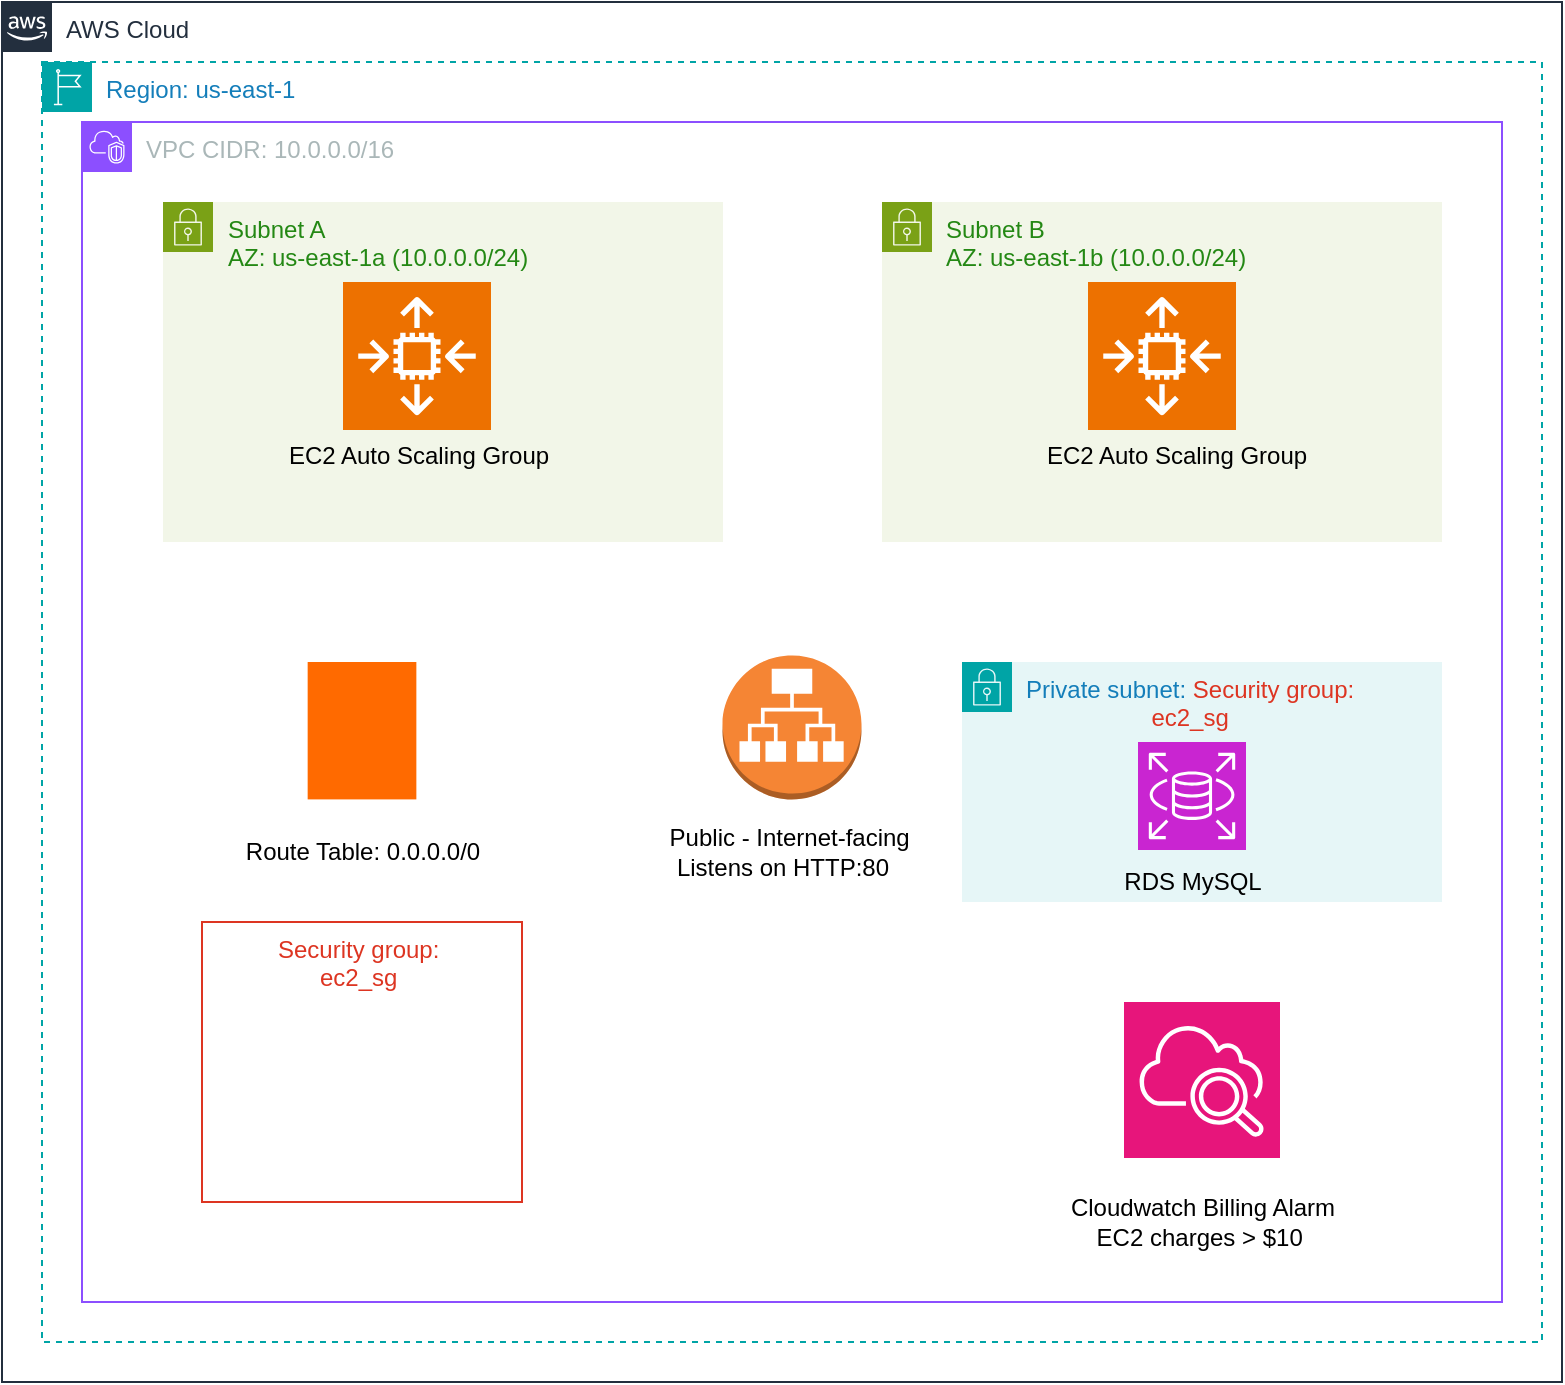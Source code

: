 <mxfile version="27.2.0">
  <diagram name="Page-1" id="y02C1Spldfg-LODT__2Q">
    <mxGraphModel dx="1301" dy="840" grid="1" gridSize="10" guides="1" tooltips="1" connect="1" arrows="1" fold="1" page="1" pageScale="1" pageWidth="850" pageHeight="1100" math="0" shadow="0">
      <root>
        <mxCell id="0" />
        <mxCell id="1" parent="0" />
        <mxCell id="PCfwFBIUofbuAxxBkB8--1" value="AWS Cloud" style="points=[[0,0],[0.25,0],[0.5,0],[0.75,0],[1,0],[1,0.25],[1,0.5],[1,0.75],[1,1],[0.75,1],[0.5,1],[0.25,1],[0,1],[0,0.75],[0,0.5],[0,0.25]];outlineConnect=0;gradientColor=none;html=1;whiteSpace=wrap;fontSize=12;fontStyle=0;container=1;pointerEvents=0;collapsible=0;recursiveResize=0;shape=mxgraph.aws4.group;grIcon=mxgraph.aws4.group_aws_cloud_alt;strokeColor=#232F3E;fillColor=none;verticalAlign=top;align=left;spacingLeft=30;fontColor=#232F3E;dashed=0;" vertex="1" parent="1">
          <mxGeometry x="20" y="20" width="780" height="690" as="geometry" />
        </mxCell>
        <mxCell id="PCfwFBIUofbuAxxBkB8--2" value="Region: us-east-1" style="points=[[0,0],[0.25,0],[0.5,0],[0.75,0],[1,0],[1,0.25],[1,0.5],[1,0.75],[1,1],[0.75,1],[0.5,1],[0.25,1],[0,1],[0,0.75],[0,0.5],[0,0.25]];outlineConnect=0;gradientColor=none;html=1;whiteSpace=wrap;fontSize=12;fontStyle=0;container=1;pointerEvents=0;collapsible=0;recursiveResize=0;shape=mxgraph.aws4.group;grIcon=mxgraph.aws4.group_region;strokeColor=#00A4A6;fillColor=none;verticalAlign=top;align=left;spacingLeft=30;fontColor=#147EBA;dashed=1;" vertex="1" parent="1">
          <mxGeometry x="40" y="50" width="750" height="640" as="geometry" />
        </mxCell>
        <mxCell id="PCfwFBIUofbuAxxBkB8--3" value="VPC&amp;nbsp;CIDR: 10.0.0.0/16&amp;nbsp;&amp;nbsp;" style="points=[[0,0],[0.25,0],[0.5,0],[0.75,0],[1,0],[1,0.25],[1,0.5],[1,0.75],[1,1],[0.75,1],[0.5,1],[0.25,1],[0,1],[0,0.75],[0,0.5],[0,0.25]];outlineConnect=0;gradientColor=none;html=1;whiteSpace=wrap;fontSize=12;fontStyle=0;container=1;pointerEvents=0;collapsible=0;recursiveResize=0;shape=mxgraph.aws4.group;grIcon=mxgraph.aws4.group_vpc2;strokeColor=#8C4FFF;fillColor=none;verticalAlign=top;align=left;spacingLeft=30;fontColor=#AAB7B8;dashed=0;" vertex="1" parent="PCfwFBIUofbuAxxBkB8--2">
          <mxGeometry x="20" y="30" width="710" height="590" as="geometry" />
        </mxCell>
        <mxCell id="PCfwFBIUofbuAxxBkB8--5" value="Subnet A&lt;div&gt;AZ: us-east-1a (10.0.0.0/24)&amp;nbsp; &amp;nbsp; &amp;nbsp;&lt;/div&gt;" style="points=[[0,0],[0.25,0],[0.5,0],[0.75,0],[1,0],[1,0.25],[1,0.5],[1,0.75],[1,1],[0.75,1],[0.5,1],[0.25,1],[0,1],[0,0.75],[0,0.5],[0,0.25]];outlineConnect=0;gradientColor=none;html=1;whiteSpace=wrap;fontSize=12;fontStyle=0;container=1;pointerEvents=0;collapsible=0;recursiveResize=0;shape=mxgraph.aws4.group;grIcon=mxgraph.aws4.group_security_group;grStroke=0;strokeColor=#7AA116;fillColor=#F2F6E8;verticalAlign=top;align=left;spacingLeft=30;fontColor=#248814;dashed=0;" vertex="1" parent="PCfwFBIUofbuAxxBkB8--3">
          <mxGeometry x="40.5" y="40" width="280" height="170" as="geometry" />
        </mxCell>
        <mxCell id="PCfwFBIUofbuAxxBkB8--11" value="" style="sketch=0;points=[[0,0,0],[0.25,0,0],[0.5,0,0],[0.75,0,0],[1,0,0],[0,1,0],[0.25,1,0],[0.5,1,0],[0.75,1,0],[1,1,0],[0,0.25,0],[0,0.5,0],[0,0.75,0],[1,0.25,0],[1,0.5,0],[1,0.75,0]];outlineConnect=0;fontColor=#232F3E;fillColor=#ED7100;strokeColor=#ffffff;dashed=0;verticalLabelPosition=bottom;verticalAlign=top;align=center;html=1;fontSize=12;fontStyle=0;aspect=fixed;shape=mxgraph.aws4.resourceIcon;resIcon=mxgraph.aws4.auto_scaling2;" vertex="1" parent="PCfwFBIUofbuAxxBkB8--5">
          <mxGeometry x="90" y="40" width="74" height="74" as="geometry" />
        </mxCell>
        <mxCell id="PCfwFBIUofbuAxxBkB8--19" value="EC2 Auto Scaling Group&lt;div&gt;&lt;br&gt;&lt;/div&gt;" style="text;html=1;align=center;verticalAlign=middle;resizable=0;points=[];autosize=1;strokeColor=none;fillColor=none;" vertex="1" parent="PCfwFBIUofbuAxxBkB8--5">
          <mxGeometry x="52" y="114" width="150" height="40" as="geometry" />
        </mxCell>
        <mxCell id="PCfwFBIUofbuAxxBkB8--10" value="Subnet B&lt;div&gt;AZ: us-east-1b&amp;nbsp;&lt;span style=&quot;background-color: transparent; color: light-dark(rgb(36, 136, 20), rgb(85, 171, 71));&quot;&gt;(10.0.0.0/24)&amp;nbsp;&lt;/span&gt;&lt;/div&gt;" style="points=[[0,0],[0.25,0],[0.5,0],[0.75,0],[1,0],[1,0.25],[1,0.5],[1,0.75],[1,1],[0.75,1],[0.5,1],[0.25,1],[0,1],[0,0.75],[0,0.5],[0,0.25]];outlineConnect=0;gradientColor=none;html=1;whiteSpace=wrap;fontSize=12;fontStyle=0;container=1;pointerEvents=0;collapsible=0;recursiveResize=0;shape=mxgraph.aws4.group;grIcon=mxgraph.aws4.group_security_group;grStroke=0;strokeColor=#7AA116;fillColor=#F2F6E8;verticalAlign=top;align=left;spacingLeft=30;fontColor=#248814;dashed=0;" vertex="1" parent="PCfwFBIUofbuAxxBkB8--3">
          <mxGeometry x="400" y="40" width="280" height="170" as="geometry" />
        </mxCell>
        <mxCell id="PCfwFBIUofbuAxxBkB8--12" value="" style="sketch=0;points=[[0,0,0],[0.25,0,0],[0.5,0,0],[0.75,0,0],[1,0,0],[0,1,0],[0.25,1,0],[0.5,1,0],[0.75,1,0],[1,1,0],[0,0.25,0],[0,0.5,0],[0,0.75,0],[1,0.25,0],[1,0.5,0],[1,0.75,0]];outlineConnect=0;fontColor=#232F3E;fillColor=#ED7100;strokeColor=#ffffff;dashed=0;verticalLabelPosition=bottom;verticalAlign=top;align=center;html=1;fontSize=12;fontStyle=0;aspect=fixed;shape=mxgraph.aws4.resourceIcon;resIcon=mxgraph.aws4.auto_scaling2;" vertex="1" parent="PCfwFBIUofbuAxxBkB8--10">
          <mxGeometry x="103" y="40" width="74" height="74" as="geometry" />
        </mxCell>
        <mxCell id="PCfwFBIUofbuAxxBkB8--26" value="EC2 Auto Scaling Group&lt;div&gt;&lt;br&gt;&lt;/div&gt;" style="text;html=1;align=center;verticalAlign=middle;resizable=0;points=[];autosize=1;strokeColor=none;fillColor=none;" vertex="1" parent="PCfwFBIUofbuAxxBkB8--10">
          <mxGeometry x="72" y="114" width="150" height="40" as="geometry" />
        </mxCell>
        <mxCell id="PCfwFBIUofbuAxxBkB8--13" value="" style="outlineConnect=0;dashed=0;verticalLabelPosition=bottom;verticalAlign=top;align=center;html=1;shape=mxgraph.aws3.application_load_balancer;fillColor=#F58534;gradientColor=none;" vertex="1" parent="PCfwFBIUofbuAxxBkB8--3">
          <mxGeometry x="320.25" y="266.7" width="69.5" height="72" as="geometry" />
        </mxCell>
        <mxCell id="PCfwFBIUofbuAxxBkB8--14" value="" style="points=[];aspect=fixed;html=1;align=center;shadow=0;dashed=0;fillColor=#FF6A00;strokeColor=none;shape=mxgraph.alibaba_cloud.route_table;" vertex="1" parent="PCfwFBIUofbuAxxBkB8--3">
          <mxGeometry x="112.83" y="270.0" width="54.35" height="68.7" as="geometry" />
        </mxCell>
        <mxCell id="PCfwFBIUofbuAxxBkB8--15" value="Security group:&amp;nbsp;&lt;div&gt;ec2_sg&amp;nbsp;&lt;/div&gt;" style="fillColor=none;strokeColor=#DD3522;verticalAlign=top;fontStyle=0;fontColor=#DD3522;whiteSpace=wrap;html=1;" vertex="1" parent="PCfwFBIUofbuAxxBkB8--3">
          <mxGeometry x="60" y="400" width="160" height="140" as="geometry" />
        </mxCell>
        <mxCell id="PCfwFBIUofbuAxxBkB8--17" value="" style="sketch=0;points=[[0,0,0],[0.25,0,0],[0.5,0,0],[0.75,0,0],[1,0,0],[0,1,0],[0.25,1,0],[0.5,1,0],[0.75,1,0],[1,1,0],[0,0.25,0],[0,0.5,0],[0,0.75,0],[1,0.25,0],[1,0.5,0],[1,0.75,0]];points=[[0,0,0],[0.25,0,0],[0.5,0,0],[0.75,0,0],[1,0,0],[0,1,0],[0.25,1,0],[0.5,1,0],[0.75,1,0],[1,1,0],[0,0.25,0],[0,0.5,0],[0,0.75,0],[1,0.25,0],[1,0.5,0],[1,0.75,0]];outlineConnect=0;fontColor=#232F3E;fillColor=#E7157B;strokeColor=#ffffff;dashed=0;verticalLabelPosition=bottom;verticalAlign=top;align=center;html=1;fontSize=12;fontStyle=0;aspect=fixed;shape=mxgraph.aws4.resourceIcon;resIcon=mxgraph.aws4.cloudwatch_2;" vertex="1" parent="PCfwFBIUofbuAxxBkB8--3">
          <mxGeometry x="521" y="440" width="78" height="78" as="geometry" />
        </mxCell>
        <mxCell id="PCfwFBIUofbuAxxBkB8--18" value="&lt;div&gt;Public - Internet-facing&amp;nbsp;&lt;/div&gt;&lt;div&gt;&lt;span style=&quot;background-color: transparent; color: light-dark(rgb(0, 0, 0), rgb(255, 255, 255));&quot;&gt;Listens on HTTP:80&amp;nbsp; &amp;nbsp;&lt;/span&gt;&lt;/div&gt;" style="text;html=1;align=center;verticalAlign=middle;resizable=0;points=[];autosize=1;strokeColor=none;fillColor=none;" vertex="1" parent="PCfwFBIUofbuAxxBkB8--3">
          <mxGeometry x="280" y="345" width="150" height="40" as="geometry" />
        </mxCell>
        <mxCell id="PCfwFBIUofbuAxxBkB8--20" value="Private subnet:&amp;nbsp;&lt;span style=&quot;color: light-dark(rgb(221, 53, 34), rgb(255, 133, 117)); text-align: center; background-color: transparent;&quot;&gt;Security group:&amp;nbsp;&lt;/span&gt;&lt;div&gt;&lt;div style=&quot;color: rgb(221, 53, 34); text-align: center;&quot;&gt;ec2_sg&amp;nbsp;&lt;/div&gt;&lt;/div&gt;" style="points=[[0,0],[0.25,0],[0.5,0],[0.75,0],[1,0],[1,0.25],[1,0.5],[1,0.75],[1,1],[0.75,1],[0.5,1],[0.25,1],[0,1],[0,0.75],[0,0.5],[0,0.25]];outlineConnect=0;gradientColor=none;html=1;whiteSpace=wrap;fontSize=12;fontStyle=0;container=1;pointerEvents=0;collapsible=0;recursiveResize=0;shape=mxgraph.aws4.group;grIcon=mxgraph.aws4.group_security_group;grStroke=0;strokeColor=#00A4A6;fillColor=#E6F6F7;verticalAlign=top;align=left;spacingLeft=30;fontColor=#147EBA;dashed=0;" vertex="1" parent="PCfwFBIUofbuAxxBkB8--3">
          <mxGeometry x="440" y="270" width="240" height="120" as="geometry" />
        </mxCell>
        <mxCell id="PCfwFBIUofbuAxxBkB8--22" value="" style="sketch=0;points=[[0,0,0],[0.25,0,0],[0.5,0,0],[0.75,0,0],[1,0,0],[0,1,0],[0.25,1,0],[0.5,1,0],[0.75,1,0],[1,1,0],[0,0.25,0],[0,0.5,0],[0,0.75,0],[1,0.25,0],[1,0.5,0],[1,0.75,0]];outlineConnect=0;fontColor=#232F3E;fillColor=#C925D1;strokeColor=#ffffff;dashed=0;verticalLabelPosition=bottom;verticalAlign=top;align=center;html=1;fontSize=12;fontStyle=0;aspect=fixed;shape=mxgraph.aws4.resourceIcon;resIcon=mxgraph.aws4.rds;" vertex="1" parent="PCfwFBIUofbuAxxBkB8--20">
          <mxGeometry x="88" y="40" width="54" height="54" as="geometry" />
        </mxCell>
        <mxCell id="PCfwFBIUofbuAxxBkB8--27" value="RDS MySQL" style="text;html=1;align=center;verticalAlign=middle;resizable=0;points=[];autosize=1;strokeColor=none;fillColor=none;" vertex="1" parent="PCfwFBIUofbuAxxBkB8--20">
          <mxGeometry x="70" y="95" width="90" height="30" as="geometry" />
        </mxCell>
        <mxCell id="PCfwFBIUofbuAxxBkB8--29" value="Route Table:&amp;nbsp;0.0.0.0/0" style="text;html=1;align=center;verticalAlign=middle;resizable=0;points=[];autosize=1;strokeColor=none;fillColor=none;" vertex="1" parent="PCfwFBIUofbuAxxBkB8--3">
          <mxGeometry x="70" y="350" width="140" height="30" as="geometry" />
        </mxCell>
        <mxCell id="PCfwFBIUofbuAxxBkB8--31" value="Cloudwatch Billing Alarm&lt;div&gt;EC2 charges &amp;gt; $10&amp;nbsp;&lt;/div&gt;" style="text;html=1;align=center;verticalAlign=middle;resizable=0;points=[];autosize=1;strokeColor=none;fillColor=none;" vertex="1" parent="PCfwFBIUofbuAxxBkB8--3">
          <mxGeometry x="480" y="530" width="160" height="40" as="geometry" />
        </mxCell>
      </root>
    </mxGraphModel>
  </diagram>
</mxfile>
